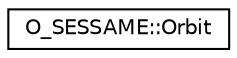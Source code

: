 digraph "Graphical Class Hierarchy"
{
 // LATEX_PDF_SIZE
  edge [fontname="Helvetica",fontsize="10",labelfontname="Helvetica",labelfontsize="10"];
  node [fontname="Helvetica",fontsize="10",shape=record];
  rankdir="LR";
  Node0 [label="O_SESSAME::Orbit",height=0.2,width=0.4,color="black", fillcolor="white", style="filled",URL="$classO__SESSAME_1_1Orbit.html",tooltip=" "];
}
